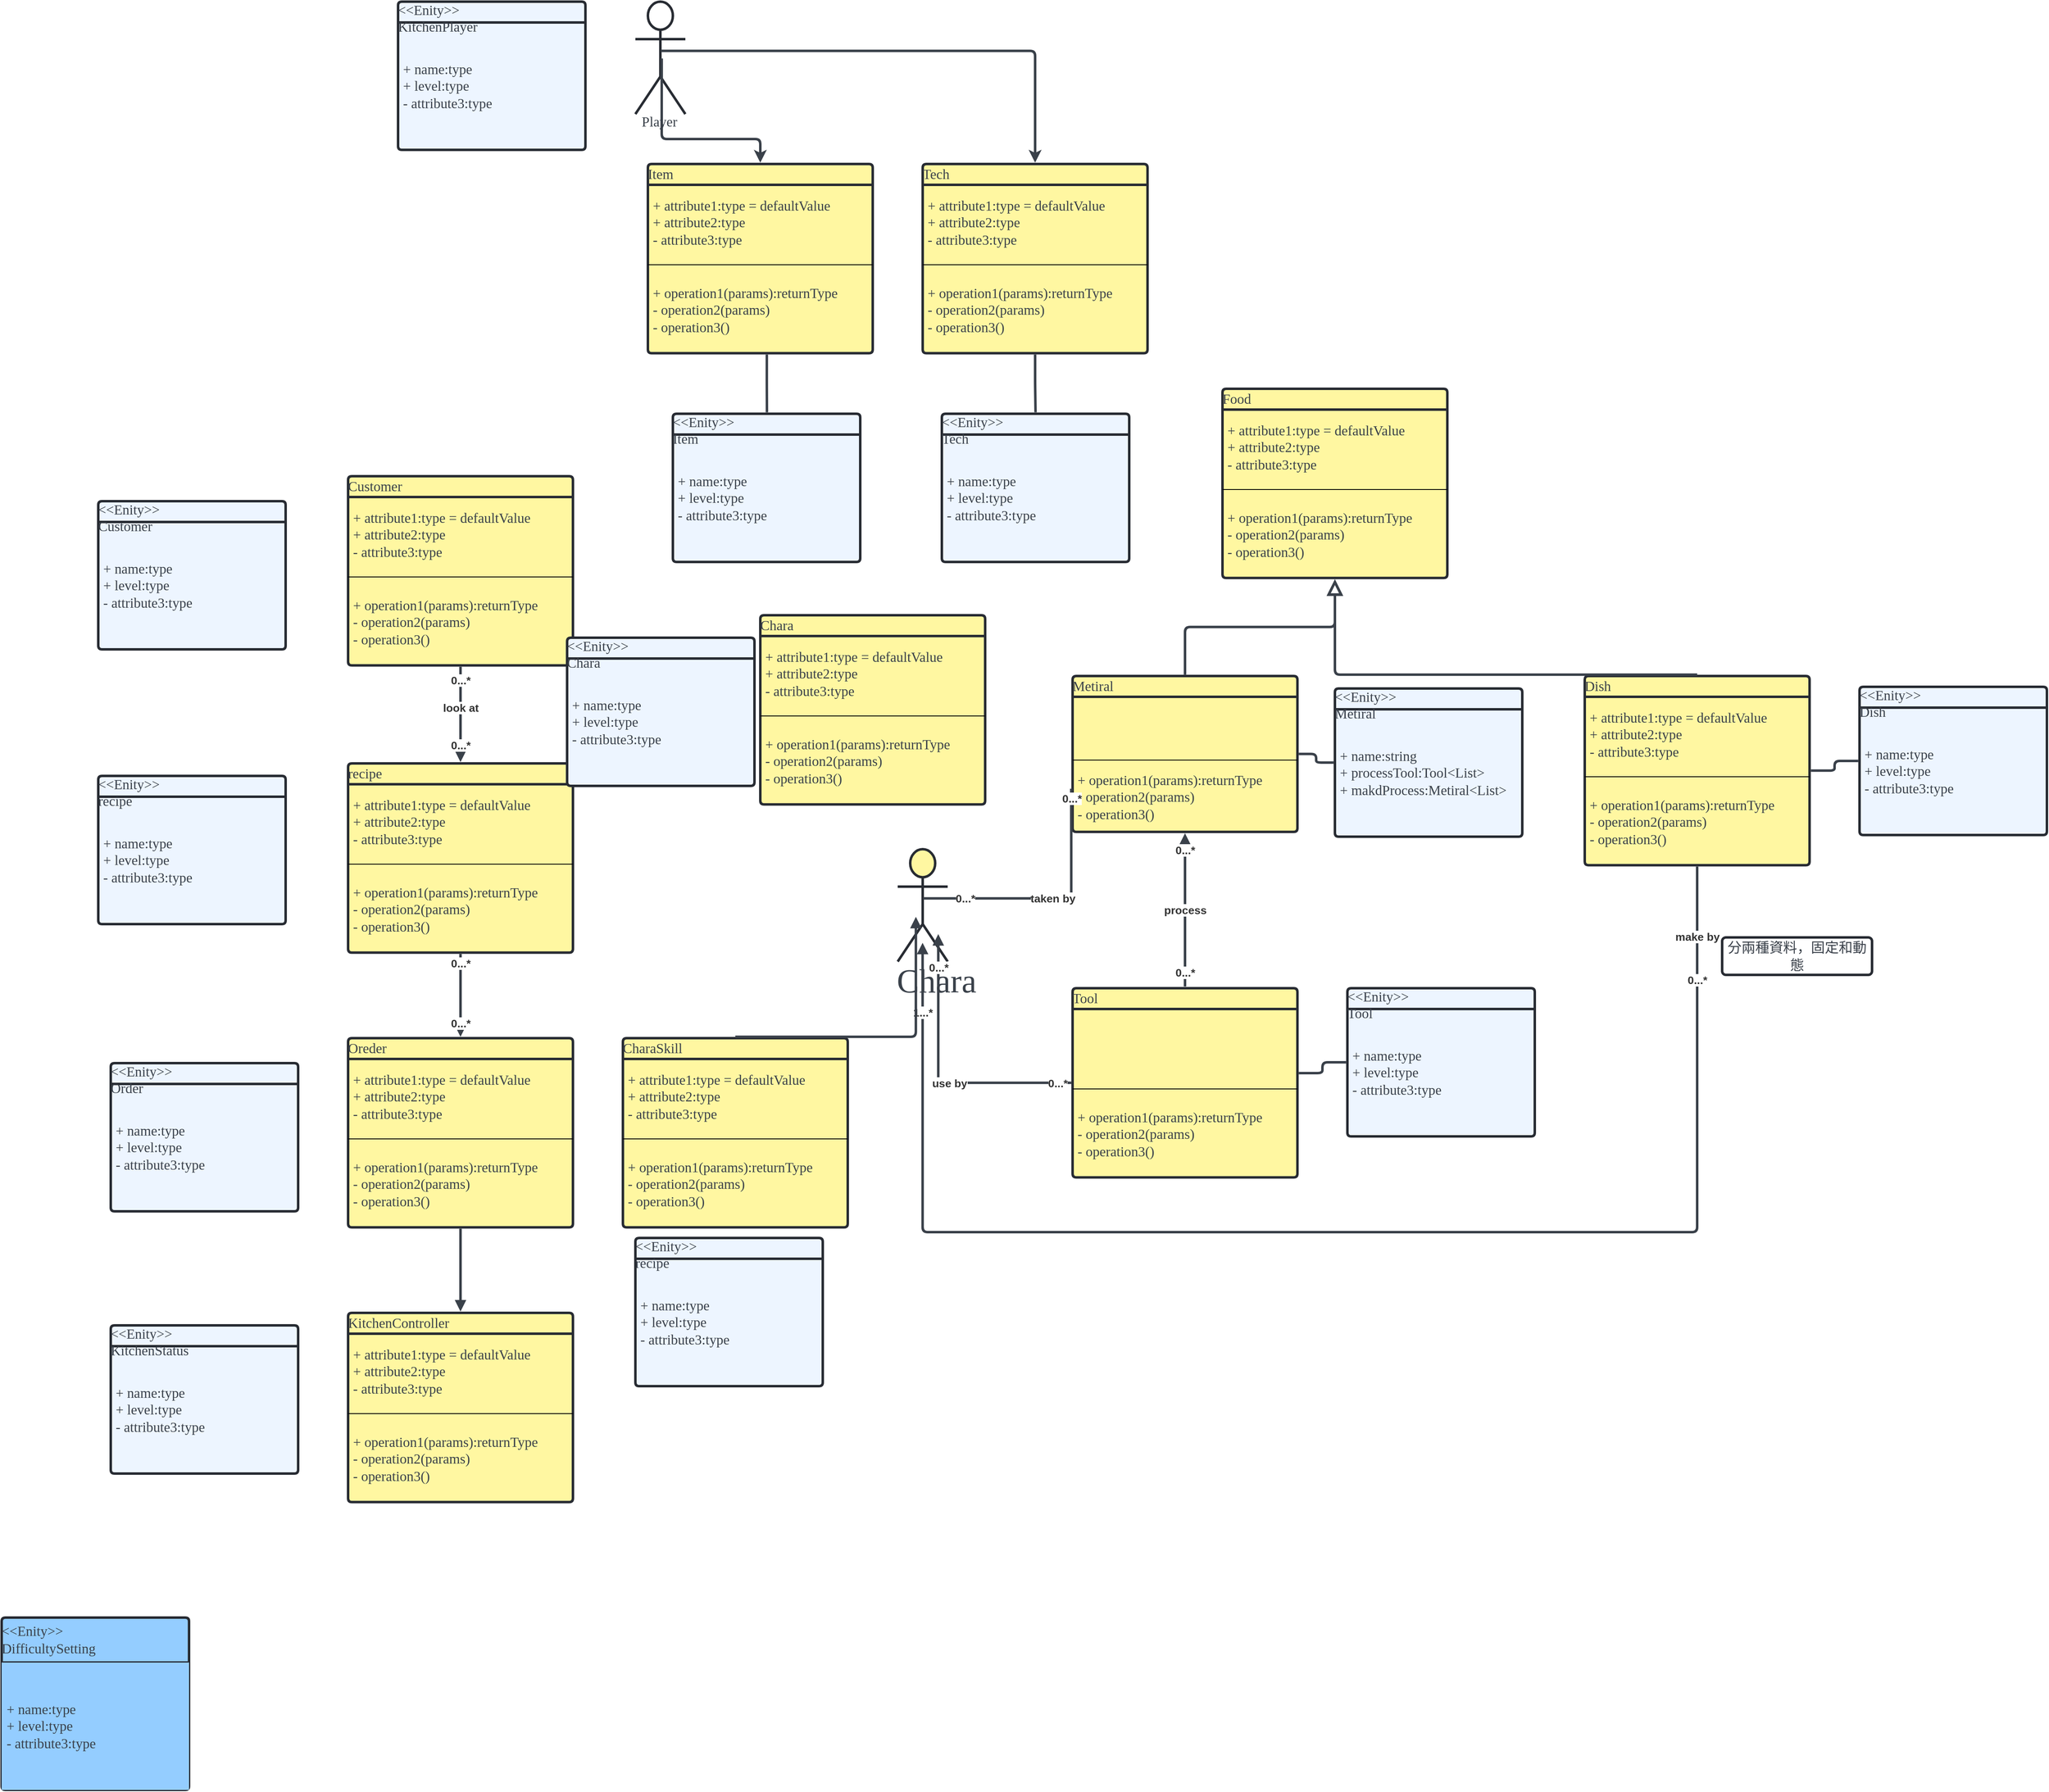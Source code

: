 <mxfile version="24.5.2" type="github" pages="2">
  <diagram id="5paCnbSZxnNRqkgcgRrZ" name="class_diagram">
    <mxGraphModel dx="2085" dy="1868" grid="0" gridSize="10" guides="1" tooltips="1" connect="1" arrows="1" fold="1" page="1" pageScale="1" pageWidth="827" pageHeight="1169" math="0" shadow="0">
      <root>
        <mxCell id="0" />
        <mxCell id="1" parent="0" />
        <mxCell id="RV-VF48hhuIfbLM7kffS-1" value="Oreder" style="html=1;overflow=block;blockSpacing=1;swimlane;childLayout=stackLayout;horizontal=1;horizontalStack=0;resizeParent=1;resizeParentMax=0;resizeLast=0;collapsible=0;fontStyle=0;marginBottom=0;swimlaneFillColor=#fff7a1;startSize=25;whiteSpace=wrap;fontSize=16.7;fontFamily=Liberation Serif;fontColor=#3a414a;align=left;spacing=0;strokeColor=#282c33;strokeOpacity=100;fillOpacity=100;rounded=1;absoluteArcSize=1;arcSize=9;fillColor=#fff7a1;strokeWidth=3;" vertex="1" parent="1">
          <mxGeometry x="-390" y="270" width="270" height="227.25" as="geometry" />
        </mxCell>
        <mxCell id="RV-VF48hhuIfbLM7kffS-2" value="+ attribute1:type = defaultValue&#xa;+ attribute2:type&#xa;- attribute3:type" style="part=1;html=1;resizeHeight=0;strokeColor=none;fillColor=none;align=left;verticalAlign=middle;spacingLeft=4;spacingRight=4;overflow=hidden;rotatable=0;points=[[0,0.5],[1,0.5]];portConstraint=eastwest;swimlaneFillColor=#fff7a1;strokeOpacity=100;fillOpacity=100;whiteSpace=wrap;fontSize=16.7;fontFamily=Liberation Serif;fontColor=#3a414a;" vertex="1" parent="RV-VF48hhuIfbLM7kffS-1">
          <mxGeometry y="25" width="270" height="92" as="geometry" />
        </mxCell>
        <mxCell id="RV-VF48hhuIfbLM7kffS-3" value="" style="line;strokeWidth=1;fillColor=none;align=left;verticalAlign=middle;spacingTop=-1;spacingLeft=3;spacingRight=3;rotatable=0;labelPosition=right;points=[];portConstraint=eastwest;" vertex="1" parent="RV-VF48hhuIfbLM7kffS-1">
          <mxGeometry y="117" width="270" height="8" as="geometry" />
        </mxCell>
        <mxCell id="RV-VF48hhuIfbLM7kffS-4" value="+ operation1(params):returnType&#xa;- operation2(params)&#xa;- operation3()" style="part=1;html=1;resizeHeight=0;strokeColor=none;fillColor=none;align=left;verticalAlign=middle;spacingLeft=4;spacingRight=4;overflow=hidden;rotatable=0;points=[[0,0.5],[1,0.5]];portConstraint=eastwest;swimlaneFillColor=#fff7a1;strokeOpacity=100;fillOpacity=100;whiteSpace=wrap;fontSize=16.7;fontFamily=Liberation Serif;fontColor=#3a414a;" vertex="1" parent="RV-VF48hhuIfbLM7kffS-1">
          <mxGeometry y="125" width="270" height="102.25" as="geometry" />
        </mxCell>
        <mxCell id="RV-VF48hhuIfbLM7kffS-5" value="Customer" style="html=1;overflow=block;blockSpacing=1;swimlane;childLayout=stackLayout;horizontal=1;horizontalStack=0;resizeParent=1;resizeParentMax=0;resizeLast=0;collapsible=0;fontStyle=0;marginBottom=0;swimlaneFillColor=#fff7a1;startSize=25;whiteSpace=wrap;fontSize=16.7;fontFamily=Liberation Serif;fontColor=#3a414a;align=left;spacing=0;strokeColor=#282c33;strokeOpacity=100;fillOpacity=100;rounded=1;absoluteArcSize=1;arcSize=9;fillColor=#fff7a1;strokeWidth=3;" vertex="1" parent="1">
          <mxGeometry x="-390" y="-405" width="270" height="227.25" as="geometry" />
        </mxCell>
        <mxCell id="RV-VF48hhuIfbLM7kffS-6" value="+ attribute1:type = defaultValue&#xa;+ attribute2:type&#xa;- attribute3:type" style="part=1;html=1;resizeHeight=0;strokeColor=none;fillColor=none;align=left;verticalAlign=middle;spacingLeft=4;spacingRight=4;overflow=hidden;rotatable=0;points=[[0,0.5],[1,0.5]];portConstraint=eastwest;swimlaneFillColor=#fff7a1;strokeOpacity=100;fillOpacity=100;whiteSpace=wrap;fontSize=16.7;fontFamily=Liberation Serif;fontColor=#3a414a;" vertex="1" parent="RV-VF48hhuIfbLM7kffS-5">
          <mxGeometry y="25" width="270" height="92" as="geometry" />
        </mxCell>
        <mxCell id="RV-VF48hhuIfbLM7kffS-7" value="" style="line;strokeWidth=1;fillColor=none;align=left;verticalAlign=middle;spacingTop=-1;spacingLeft=3;spacingRight=3;rotatable=0;labelPosition=right;points=[];portConstraint=eastwest;" vertex="1" parent="RV-VF48hhuIfbLM7kffS-5">
          <mxGeometry y="117" width="270" height="8" as="geometry" />
        </mxCell>
        <mxCell id="RV-VF48hhuIfbLM7kffS-8" value="+ operation1(params):returnType&#xa;- operation2(params)&#xa;- operation3()" style="part=1;html=1;resizeHeight=0;strokeColor=none;fillColor=none;align=left;verticalAlign=middle;spacingLeft=4;spacingRight=4;overflow=hidden;rotatable=0;points=[[0,0.5],[1,0.5]];portConstraint=eastwest;swimlaneFillColor=#fff7a1;strokeOpacity=100;fillOpacity=100;whiteSpace=wrap;fontSize=16.7;fontFamily=Liberation Serif;fontColor=#3a414a;" vertex="1" parent="RV-VF48hhuIfbLM7kffS-5">
          <mxGeometry y="125" width="270" height="102.25" as="geometry" />
        </mxCell>
        <mxCell id="RV-VF48hhuIfbLM7kffS-9" value="Food" style="html=1;overflow=block;blockSpacing=1;swimlane;childLayout=stackLayout;horizontal=1;horizontalStack=0;resizeParent=1;resizeParentMax=0;resizeLast=0;collapsible=0;fontStyle=0;marginBottom=0;swimlaneFillColor=#fff7a1;startSize=25;whiteSpace=wrap;fontSize=16.7;fontFamily=Liberation Serif;fontColor=#3a414a;align=left;spacing=0;strokeColor=#282c33;strokeOpacity=100;fillOpacity=100;rounded=1;absoluteArcSize=1;arcSize=9;fillColor=#fff7a1;strokeWidth=3;" vertex="1" parent="1">
          <mxGeometry x="660" y="-510" width="270" height="227.25" as="geometry" />
        </mxCell>
        <mxCell id="RV-VF48hhuIfbLM7kffS-10" value="+ attribute1:type = defaultValue&#xa;+ attribute2:type&#xa;- attribute3:type" style="part=1;html=1;resizeHeight=0;strokeColor=none;fillColor=none;align=left;verticalAlign=middle;spacingLeft=4;spacingRight=4;overflow=hidden;rotatable=0;points=[[0,0.5],[1,0.5]];portConstraint=eastwest;swimlaneFillColor=#fff7a1;strokeOpacity=100;fillOpacity=100;whiteSpace=wrap;fontSize=16.7;fontFamily=Liberation Serif;fontColor=#3a414a;" vertex="1" parent="RV-VF48hhuIfbLM7kffS-9">
          <mxGeometry y="25" width="270" height="92" as="geometry" />
        </mxCell>
        <mxCell id="RV-VF48hhuIfbLM7kffS-11" value="" style="line;strokeWidth=1;fillColor=none;align=left;verticalAlign=middle;spacingTop=-1;spacingLeft=3;spacingRight=3;rotatable=0;labelPosition=right;points=[];portConstraint=eastwest;" vertex="1" parent="RV-VF48hhuIfbLM7kffS-9">
          <mxGeometry y="117" width="270" height="8" as="geometry" />
        </mxCell>
        <mxCell id="RV-VF48hhuIfbLM7kffS-12" value="+ operation1(params):returnType&#xa;- operation2(params)&#xa;- operation3()" style="part=1;html=1;resizeHeight=0;strokeColor=none;fillColor=none;align=left;verticalAlign=middle;spacingLeft=4;spacingRight=4;overflow=hidden;rotatable=0;points=[[0,0.5],[1,0.5]];portConstraint=eastwest;swimlaneFillColor=#fff7a1;strokeOpacity=100;fillOpacity=100;whiteSpace=wrap;fontSize=16.7;fontFamily=Liberation Serif;fontColor=#3a414a;" vertex="1" parent="RV-VF48hhuIfbLM7kffS-9">
          <mxGeometry y="125" width="270" height="102.25" as="geometry" />
        </mxCell>
        <mxCell id="RV-VF48hhuIfbLM7kffS-13" value="Metiral" style="html=1;overflow=block;blockSpacing=1;swimlane;childLayout=stackLayout;horizontal=1;horizontalStack=0;resizeParent=1;resizeParentMax=0;resizeLast=0;collapsible=0;fontStyle=0;marginBottom=0;swimlaneFillColor=#fff7a1;startSize=25;whiteSpace=wrap;fontSize=16.7;fontFamily=Liberation Serif;fontColor=#3a414a;align=left;spacing=0;strokeColor=#282c33;strokeOpacity=100;fillOpacity=100;rounded=1;absoluteArcSize=1;arcSize=9;fillColor=#fff7a1;strokeWidth=3;" vertex="1" parent="1">
          <mxGeometry x="480" y="-165" width="270" height="187.25" as="geometry" />
        </mxCell>
        <mxCell id="RV-VF48hhuIfbLM7kffS-14" value="" style="part=1;html=1;resizeHeight=0;strokeColor=none;fillColor=none;align=left;verticalAlign=middle;spacingLeft=4;spacingRight=4;overflow=hidden;rotatable=0;points=[[0,0.5],[1,0.5]];portConstraint=eastwest;swimlaneFillColor=#fff7a1;strokeOpacity=100;fillOpacity=100;whiteSpace=wrap;fontSize=13;" vertex="1" parent="RV-VF48hhuIfbLM7kffS-13">
          <mxGeometry y="25" width="270" height="72" as="geometry" />
        </mxCell>
        <mxCell id="RV-VF48hhuIfbLM7kffS-15" value="" style="line;strokeWidth=1;fillColor=none;align=left;verticalAlign=middle;spacingTop=-1;spacingLeft=3;spacingRight=3;rotatable=0;labelPosition=right;points=[];portConstraint=eastwest;" vertex="1" parent="RV-VF48hhuIfbLM7kffS-13">
          <mxGeometry y="97" width="270" height="8" as="geometry" />
        </mxCell>
        <mxCell id="RV-VF48hhuIfbLM7kffS-16" value="+ operation1(params):returnType&#xa;- operation2(params)&#xa;- operation3()" style="part=1;html=1;resizeHeight=0;strokeColor=none;fillColor=none;align=left;verticalAlign=middle;spacingLeft=4;spacingRight=4;overflow=hidden;rotatable=0;points=[[0,0.5],[1,0.5]];portConstraint=eastwest;swimlaneFillColor=#fff7a1;strokeOpacity=100;fillOpacity=100;whiteSpace=wrap;fontSize=16.7;fontFamily=Liberation Serif;fontColor=#3a414a;" vertex="1" parent="RV-VF48hhuIfbLM7kffS-13">
          <mxGeometry y="105" width="270" height="82.25" as="geometry" />
        </mxCell>
        <mxCell id="RV-VF48hhuIfbLM7kffS-17" value="Dish" style="html=1;overflow=block;blockSpacing=1;swimlane;childLayout=stackLayout;horizontal=1;horizontalStack=0;resizeParent=1;resizeParentMax=0;resizeLast=0;collapsible=0;fontStyle=0;marginBottom=0;swimlaneFillColor=#fff7a1;startSize=25;whiteSpace=wrap;fontSize=16.7;fontFamily=Liberation Serif;fontColor=#3a414a;align=left;spacing=0;strokeColor=#282c33;strokeOpacity=100;fillOpacity=100;rounded=1;absoluteArcSize=1;arcSize=9;fillColor=#fff7a1;strokeWidth=3;" vertex="1" parent="1">
          <mxGeometry x="1095" y="-165" width="270" height="227.25" as="geometry" />
        </mxCell>
        <mxCell id="RV-VF48hhuIfbLM7kffS-18" value="+ attribute1:type = defaultValue&#xa;+ attribute2:type&#xa;- attribute3:type" style="part=1;html=1;resizeHeight=0;strokeColor=none;fillColor=none;align=left;verticalAlign=middle;spacingLeft=4;spacingRight=4;overflow=hidden;rotatable=0;points=[[0,0.5],[1,0.5]];portConstraint=eastwest;swimlaneFillColor=#fff7a1;strokeOpacity=100;fillOpacity=100;whiteSpace=wrap;fontSize=16.7;fontFamily=Liberation Serif;fontColor=#3a414a;" vertex="1" parent="RV-VF48hhuIfbLM7kffS-17">
          <mxGeometry y="25" width="270" height="92" as="geometry" />
        </mxCell>
        <mxCell id="RV-VF48hhuIfbLM7kffS-19" value="" style="line;strokeWidth=1;fillColor=none;align=left;verticalAlign=middle;spacingTop=-1;spacingLeft=3;spacingRight=3;rotatable=0;labelPosition=right;points=[];portConstraint=eastwest;" vertex="1" parent="RV-VF48hhuIfbLM7kffS-17">
          <mxGeometry y="117" width="270" height="8" as="geometry" />
        </mxCell>
        <mxCell id="RV-VF48hhuIfbLM7kffS-20" value="+ operation1(params):returnType&#xa;- operation2(params)&#xa;- operation3()" style="part=1;html=1;resizeHeight=0;strokeColor=none;fillColor=none;align=left;verticalAlign=middle;spacingLeft=4;spacingRight=4;overflow=hidden;rotatable=0;points=[[0,0.5],[1,0.5]];portConstraint=eastwest;swimlaneFillColor=#fff7a1;strokeOpacity=100;fillOpacity=100;whiteSpace=wrap;fontSize=16.7;fontFamily=Liberation Serif;fontColor=#3a414a;" vertex="1" parent="RV-VF48hhuIfbLM7kffS-17">
          <mxGeometry y="125" width="270" height="102.25" as="geometry" />
        </mxCell>
        <mxCell id="RV-VF48hhuIfbLM7kffS-21" value="CharaSkill" style="html=1;overflow=block;blockSpacing=1;swimlane;childLayout=stackLayout;horizontal=1;horizontalStack=0;resizeParent=1;resizeParentMax=0;resizeLast=0;collapsible=0;fontStyle=0;marginBottom=0;swimlaneFillColor=#fff7a1;startSize=25;whiteSpace=wrap;fontSize=16.7;fontFamily=Liberation Serif;fontColor=#3a414a;align=left;spacing=0;strokeColor=#282c33;strokeOpacity=100;fillOpacity=100;rounded=1;absoluteArcSize=1;arcSize=9;fillColor=#fff7a1;strokeWidth=3;" vertex="1" parent="1">
          <mxGeometry x="-60" y="270" width="270" height="227.25" as="geometry" />
        </mxCell>
        <mxCell id="RV-VF48hhuIfbLM7kffS-22" value="+ attribute1:type = defaultValue&#xa;+ attribute2:type&#xa;- attribute3:type" style="part=1;html=1;resizeHeight=0;strokeColor=none;fillColor=none;align=left;verticalAlign=middle;spacingLeft=4;spacingRight=4;overflow=hidden;rotatable=0;points=[[0,0.5],[1,0.5]];portConstraint=eastwest;swimlaneFillColor=#fff7a1;strokeOpacity=100;fillOpacity=100;whiteSpace=wrap;fontSize=16.7;fontFamily=Liberation Serif;fontColor=#3a414a;" vertex="1" parent="RV-VF48hhuIfbLM7kffS-21">
          <mxGeometry y="25" width="270" height="92" as="geometry" />
        </mxCell>
        <mxCell id="RV-VF48hhuIfbLM7kffS-23" value="" style="line;strokeWidth=1;fillColor=none;align=left;verticalAlign=middle;spacingTop=-1;spacingLeft=3;spacingRight=3;rotatable=0;labelPosition=right;points=[];portConstraint=eastwest;" vertex="1" parent="RV-VF48hhuIfbLM7kffS-21">
          <mxGeometry y="117" width="270" height="8" as="geometry" />
        </mxCell>
        <mxCell id="RV-VF48hhuIfbLM7kffS-24" value="+ operation1(params):returnType&#xa;- operation2(params)&#xa;- operation3()" style="part=1;html=1;resizeHeight=0;strokeColor=none;fillColor=none;align=left;verticalAlign=middle;spacingLeft=4;spacingRight=4;overflow=hidden;rotatable=0;points=[[0,0.5],[1,0.5]];portConstraint=eastwest;swimlaneFillColor=#fff7a1;strokeOpacity=100;fillOpacity=100;whiteSpace=wrap;fontSize=16.7;fontFamily=Liberation Serif;fontColor=#3a414a;" vertex="1" parent="RV-VF48hhuIfbLM7kffS-21">
          <mxGeometry y="125" width="270" height="102.25" as="geometry" />
        </mxCell>
        <mxCell id="RV-VF48hhuIfbLM7kffS-25" value="Tool" style="html=1;overflow=block;blockSpacing=1;swimlane;childLayout=stackLayout;horizontal=1;horizontalStack=0;resizeParent=1;resizeParentMax=0;resizeLast=0;collapsible=0;fontStyle=0;marginBottom=0;swimlaneFillColor=#fff7a1;startSize=25;whiteSpace=wrap;fontSize=16.7;fontFamily=Liberation Serif;fontColor=#3a414a;align=left;spacing=0;strokeColor=#282c33;strokeOpacity=100;fillOpacity=100;rounded=1;absoluteArcSize=1;arcSize=9;fillColor=#fff7a1;strokeWidth=3;" vertex="1" parent="1">
          <mxGeometry x="480" y="210" width="270" height="227.25" as="geometry" />
        </mxCell>
        <mxCell id="RV-VF48hhuIfbLM7kffS-26" value="" style="part=1;html=1;resizeHeight=0;strokeColor=none;fillColor=none;align=left;verticalAlign=middle;spacingLeft=4;spacingRight=4;overflow=hidden;rotatable=0;points=[[0,0.5],[1,0.5]];portConstraint=eastwest;swimlaneFillColor=#fff7a1;strokeOpacity=100;fillOpacity=100;whiteSpace=wrap;fontSize=13;" vertex="1" parent="RV-VF48hhuIfbLM7kffS-25">
          <mxGeometry y="25" width="270" height="92" as="geometry" />
        </mxCell>
        <mxCell id="RV-VF48hhuIfbLM7kffS-27" value="" style="line;strokeWidth=1;fillColor=none;align=left;verticalAlign=middle;spacingTop=-1;spacingLeft=3;spacingRight=3;rotatable=0;labelPosition=right;points=[];portConstraint=eastwest;" vertex="1" parent="RV-VF48hhuIfbLM7kffS-25">
          <mxGeometry y="117" width="270" height="8" as="geometry" />
        </mxCell>
        <mxCell id="RV-VF48hhuIfbLM7kffS-28" value="+ operation1(params):returnType&#xa;- operation2(params)&#xa;- operation3()" style="part=1;html=1;resizeHeight=0;strokeColor=none;fillColor=none;align=left;verticalAlign=middle;spacingLeft=4;spacingRight=4;overflow=hidden;rotatable=0;points=[[0,0.5],[1,0.5]];portConstraint=eastwest;swimlaneFillColor=#fff7a1;strokeOpacity=100;fillOpacity=100;whiteSpace=wrap;fontSize=16.7;fontFamily=Liberation Serif;fontColor=#3a414a;" vertex="1" parent="RV-VF48hhuIfbLM7kffS-25">
          <mxGeometry y="125" width="270" height="102.25" as="geometry" />
        </mxCell>
        <mxCell id="RV-VF48hhuIfbLM7kffS-29" value="Tech" style="html=1;overflow=block;blockSpacing=1;swimlane;childLayout=stackLayout;horizontal=1;horizontalStack=0;resizeParent=1;resizeParentMax=0;resizeLast=0;collapsible=0;fontStyle=0;marginBottom=0;swimlaneFillColor=#fff7a1;startSize=25;whiteSpace=wrap;fontSize=16.7;fontFamily=Liberation Serif;fontColor=#3a414a;align=left;spacing=0;strokeColor=#282c33;strokeOpacity=100;fillOpacity=100;rounded=1;absoluteArcSize=1;arcSize=9;fillColor=#fff7a1;strokeWidth=3;" vertex="1" parent="1">
          <mxGeometry x="300" y="-780" width="270" height="227.25" as="geometry" />
        </mxCell>
        <mxCell id="RV-VF48hhuIfbLM7kffS-30" value="+ attribute1:type = defaultValue&#xa;+ attribute2:type&#xa;- attribute3:type" style="part=1;html=1;resizeHeight=0;strokeColor=none;fillColor=none;align=left;verticalAlign=middle;spacingLeft=4;spacingRight=4;overflow=hidden;rotatable=0;points=[[0,0.5],[1,0.5]];portConstraint=eastwest;swimlaneFillColor=#fff7a1;strokeOpacity=100;fillOpacity=100;whiteSpace=wrap;fontSize=16.7;fontFamily=Liberation Serif;fontColor=#3a414a;" vertex="1" parent="RV-VF48hhuIfbLM7kffS-29">
          <mxGeometry y="25" width="270" height="92" as="geometry" />
        </mxCell>
        <mxCell id="RV-VF48hhuIfbLM7kffS-31" value="" style="line;strokeWidth=1;fillColor=none;align=left;verticalAlign=middle;spacingTop=-1;spacingLeft=3;spacingRight=3;rotatable=0;labelPosition=right;points=[];portConstraint=eastwest;" vertex="1" parent="RV-VF48hhuIfbLM7kffS-29">
          <mxGeometry y="117" width="270" height="8" as="geometry" />
        </mxCell>
        <mxCell id="RV-VF48hhuIfbLM7kffS-32" value="+ operation1(params):returnType&#xa;- operation2(params)&#xa;- operation3()" style="part=1;html=1;resizeHeight=0;strokeColor=none;fillColor=none;align=left;verticalAlign=middle;spacingLeft=4;spacingRight=4;overflow=hidden;rotatable=0;points=[[0,0.5],[1,0.5]];portConstraint=eastwest;swimlaneFillColor=#fff7a1;strokeOpacity=100;fillOpacity=100;whiteSpace=wrap;fontSize=16.7;fontFamily=Liberation Serif;fontColor=#3a414a;" vertex="1" parent="RV-VF48hhuIfbLM7kffS-29">
          <mxGeometry y="125" width="270" height="102.25" as="geometry" />
        </mxCell>
        <mxCell id="RV-VF48hhuIfbLM7kffS-33" value="Item" style="html=1;overflow=block;blockSpacing=1;swimlane;childLayout=stackLayout;horizontal=1;horizontalStack=0;resizeParent=1;resizeParentMax=0;resizeLast=0;collapsible=0;fontStyle=0;marginBottom=0;swimlaneFillColor=#fff7a1;startSize=25;whiteSpace=wrap;fontSize=16.7;fontFamily=Liberation Serif;fontColor=#3a414a;align=left;spacing=0;strokeColor=#282c33;strokeOpacity=100;fillOpacity=100;rounded=1;absoluteArcSize=1;arcSize=9;fillColor=#fff7a1;strokeWidth=3;" vertex="1" parent="1">
          <mxGeometry x="-30" y="-780" width="270" height="227.25" as="geometry" />
        </mxCell>
        <mxCell id="RV-VF48hhuIfbLM7kffS-34" value="+ attribute1:type = defaultValue&#xa;+ attribute2:type&#xa;- attribute3:type" style="part=1;html=1;resizeHeight=0;strokeColor=none;fillColor=none;align=left;verticalAlign=middle;spacingLeft=4;spacingRight=4;overflow=hidden;rotatable=0;points=[[0,0.5],[1,0.5]];portConstraint=eastwest;swimlaneFillColor=#fff7a1;strokeOpacity=100;fillOpacity=100;whiteSpace=wrap;fontSize=16.7;fontFamily=Liberation Serif;fontColor=#3a414a;" vertex="1" parent="RV-VF48hhuIfbLM7kffS-33">
          <mxGeometry y="25" width="270" height="92" as="geometry" />
        </mxCell>
        <mxCell id="RV-VF48hhuIfbLM7kffS-35" value="" style="line;strokeWidth=1;fillColor=none;align=left;verticalAlign=middle;spacingTop=-1;spacingLeft=3;spacingRight=3;rotatable=0;labelPosition=right;points=[];portConstraint=eastwest;" vertex="1" parent="RV-VF48hhuIfbLM7kffS-33">
          <mxGeometry y="117" width="270" height="8" as="geometry" />
        </mxCell>
        <mxCell id="RV-VF48hhuIfbLM7kffS-36" value="+ operation1(params):returnType&#xa;- operation2(params)&#xa;- operation3()" style="part=1;html=1;resizeHeight=0;strokeColor=none;fillColor=none;align=left;verticalAlign=middle;spacingLeft=4;spacingRight=4;overflow=hidden;rotatable=0;points=[[0,0.5],[1,0.5]];portConstraint=eastwest;swimlaneFillColor=#fff7a1;strokeOpacity=100;fillOpacity=100;whiteSpace=wrap;fontSize=16.7;fontFamily=Liberation Serif;fontColor=#3a414a;" vertex="1" parent="RV-VF48hhuIfbLM7kffS-33">
          <mxGeometry y="125" width="270" height="102.25" as="geometry" />
        </mxCell>
        <mxCell id="RV-VF48hhuIfbLM7kffS-37" value="" style="html=1;jettySize=18;whiteSpace=wrap;fontSize=13;strokeColor=#3a414a;strokeOpacity=100;strokeWidth=3;rounded=1;arcSize=12;edgeStyle=orthogonalEdgeStyle;startArrow=none;endArrow=block;endFill=0;endSize=12;exitX=0.5;exitY=-0.009;exitPerimeter=0;entryX=0.5;entryY=1.007;entryPerimeter=0;lucidId=kRfp_OrMB18B;" edge="1" parent="1" source="RV-VF48hhuIfbLM7kffS-13" target="RV-VF48hhuIfbLM7kffS-9">
          <mxGeometry width="100" height="100" relative="1" as="geometry">
            <Array as="points" />
          </mxGeometry>
        </mxCell>
        <mxCell id="RV-VF48hhuIfbLM7kffS-38" value="" style="html=1;jettySize=18;whiteSpace=wrap;fontSize=13;strokeColor=#3a414a;strokeOpacity=100;strokeWidth=3;rounded=1;arcSize=12;edgeStyle=orthogonalEdgeStyle;startArrow=none;endArrow=block;endFill=0;endSize=12;exitX=0.5;exitY=-0.007;exitPerimeter=0;entryX=0.5;entryY=1.007;entryPerimeter=0;lucidId=yRfpgnpLExwJ;" edge="1" parent="1" source="RV-VF48hhuIfbLM7kffS-17" target="RV-VF48hhuIfbLM7kffS-9">
          <mxGeometry width="100" height="100" relative="1" as="geometry">
            <Array as="points" />
          </mxGeometry>
        </mxCell>
        <mxCell id="RV-VF48hhuIfbLM7kffS-39" value="" style="html=1;jettySize=18;whiteSpace=wrap;fontSize=13;strokeColor=#3a414a;strokeOpacity=100;strokeWidth=3;rounded=1;arcSize=12;edgeStyle=orthogonalEdgeStyle;startArrow=none;endArrow=block;endFill=1;exitX=0.5;exitY=1.007;exitPerimeter=0;entryX=0.5;entryY=-0.007;entryPerimeter=0;lucidId=0WfpZo9xWYC0;" edge="1" parent="1" source="RV-VF48hhuIfbLM7kffS-5" target="RV-VF48hhuIfbLM7kffS-46">
          <mxGeometry width="100" height="100" relative="1" as="geometry">
            <Array as="points" />
          </mxGeometry>
        </mxCell>
        <mxCell id="RV-VF48hhuIfbLM7kffS-40" value="0...*" style="text;html=1;resizable=0;labelBackgroundColor=default;align=center;verticalAlign=middle;fontStyle=1;fontColor=#333333;fontSize=13.3;" vertex="1" parent="RV-VF48hhuIfbLM7kffS-39">
          <mxGeometry x="-0.717" relative="1" as="geometry">
            <mxPoint as="offset" />
          </mxGeometry>
        </mxCell>
        <mxCell id="RV-VF48hhuIfbLM7kffS-41" value="0...*" style="text;html=1;resizable=0;labelBackgroundColor=default;align=center;verticalAlign=middle;fontStyle=1;fontColor=#333333;fontSize=13.3;" vertex="1" parent="RV-VF48hhuIfbLM7kffS-39">
          <mxGeometry x="0.641" relative="1" as="geometry">
            <mxPoint as="offset" />
          </mxGeometry>
        </mxCell>
        <mxCell id="RV-VF48hhuIfbLM7kffS-42" value="look at" style="text;html=1;resizable=0;labelBackgroundColor=default;align=center;verticalAlign=middle;fontStyle=1;fontColor=#333333;fontSize=13.3;" vertex="1" parent="RV-VF48hhuIfbLM7kffS-39">
          <mxGeometry x="-0.149" relative="1" as="geometry" />
        </mxCell>
        <mxCell id="RV-VF48hhuIfbLM7kffS-43" value="Player" style="html=1;overflow=block;blockSpacing=1;shape=umlActor;labelPosition=center;verticalLabelPosition=bottom;verticalAlign=top;whiteSpace=nowrap;fontSize=16.7;fontFamily=Liberation Serif;fontColor=#3a414a;spacing=0;strokeColor=#282c33;strokeOpacity=100;fillOpacity=100;rounded=1;absoluteArcSize=1;arcSize=9;fillColor=#ffffff;strokeWidth=3;lucidId=6WfpATqN4oFW;" vertex="1" parent="1">
          <mxGeometry x="-45" y="-975" width="60" height="135" as="geometry" />
        </mxCell>
        <mxCell id="RV-VF48hhuIfbLM7kffS-44" value="" style="html=1;jettySize=18;whiteSpace=wrap;fontSize=13;strokeColor=#3a414a;strokeOpacity=100;strokeWidth=3;rounded=1;arcSize=12;edgeStyle=orthogonalEdgeStyle;startArrow=none;exitX=0.527;exitY=0.506;exitPerimeter=0;entryX=0.5;entryY=-0.007;entryPerimeter=0;lucidId=_WfpwL0EvnSl;" edge="1" parent="1" source="RV-VF48hhuIfbLM7kffS-43" target="RV-VF48hhuIfbLM7kffS-33">
          <mxGeometry width="100" height="100" relative="1" as="geometry">
            <Array as="points" />
          </mxGeometry>
        </mxCell>
        <mxCell id="RV-VF48hhuIfbLM7kffS-45" value="" style="html=1;jettySize=18;whiteSpace=wrap;fontSize=13;strokeColor=#3a414a;strokeOpacity=100;strokeWidth=3;rounded=1;arcSize=12;edgeStyle=orthogonalEdgeStyle;startArrow=none;exitX=0.513;exitY=0.438;exitPerimeter=0;entryX=0.5;entryY=-0.007;entryPerimeter=0;lucidId=pXfpV5Zm3iaV;" edge="1" parent="1" source="RV-VF48hhuIfbLM7kffS-43" target="RV-VF48hhuIfbLM7kffS-29">
          <mxGeometry width="100" height="100" relative="1" as="geometry">
            <Array as="points" />
          </mxGeometry>
        </mxCell>
        <mxCell id="RV-VF48hhuIfbLM7kffS-46" value="recipe" style="html=1;overflow=block;blockSpacing=1;swimlane;childLayout=stackLayout;horizontal=1;horizontalStack=0;resizeParent=1;resizeParentMax=0;resizeLast=0;collapsible=0;fontStyle=0;marginBottom=0;swimlaneFillColor=#fff7a1;startSize=25;whiteSpace=wrap;fontSize=16.7;fontFamily=Liberation Serif;fontColor=#3a414a;align=left;spacing=0;strokeColor=#282c33;strokeOpacity=100;fillOpacity=100;rounded=1;absoluteArcSize=1;arcSize=9;fillColor=#fff7a1;strokeWidth=3;" vertex="1" parent="1">
          <mxGeometry x="-390" y="-60" width="270" height="227.25" as="geometry" />
        </mxCell>
        <mxCell id="RV-VF48hhuIfbLM7kffS-47" value="+ attribute1:type = defaultValue&#xa;+ attribute2:type&#xa;- attribute3:type" style="part=1;html=1;resizeHeight=0;strokeColor=none;fillColor=none;align=left;verticalAlign=middle;spacingLeft=4;spacingRight=4;overflow=hidden;rotatable=0;points=[[0,0.5],[1,0.5]];portConstraint=eastwest;swimlaneFillColor=#fff7a1;strokeOpacity=100;fillOpacity=100;whiteSpace=wrap;fontSize=16.7;fontFamily=Liberation Serif;fontColor=#3a414a;" vertex="1" parent="RV-VF48hhuIfbLM7kffS-46">
          <mxGeometry y="25" width="270" height="92" as="geometry" />
        </mxCell>
        <mxCell id="RV-VF48hhuIfbLM7kffS-48" value="" style="line;strokeWidth=1;fillColor=none;align=left;verticalAlign=middle;spacingTop=-1;spacingLeft=3;spacingRight=3;rotatable=0;labelPosition=right;points=[];portConstraint=eastwest;" vertex="1" parent="RV-VF48hhuIfbLM7kffS-46">
          <mxGeometry y="117" width="270" height="8" as="geometry" />
        </mxCell>
        <mxCell id="RV-VF48hhuIfbLM7kffS-49" value="+ operation1(params):returnType&#xa;- operation2(params)&#xa;- operation3()" style="part=1;html=1;resizeHeight=0;strokeColor=none;fillColor=none;align=left;verticalAlign=middle;spacingLeft=4;spacingRight=4;overflow=hidden;rotatable=0;points=[[0,0.5],[1,0.5]];portConstraint=eastwest;swimlaneFillColor=#fff7a1;strokeOpacity=100;fillOpacity=100;whiteSpace=wrap;fontSize=16.7;fontFamily=Liberation Serif;fontColor=#3a414a;" vertex="1" parent="RV-VF48hhuIfbLM7kffS-46">
          <mxGeometry y="125" width="270" height="102.25" as="geometry" />
        </mxCell>
        <mxCell id="RV-VF48hhuIfbLM7kffS-50" value="" style="html=1;jettySize=18;whiteSpace=wrap;fontSize=13;strokeColor=#3a414a;strokeOpacity=100;strokeWidth=3;rounded=1;arcSize=12;edgeStyle=orthogonalEdgeStyle;startArrow=none;endArrow=block;endFill=1;exitX=0.5;exitY=1.007;exitPerimeter=0;entryX=0.5;entryY=-0.007;entryPerimeter=0;lucidId=uZfpY.wsSpUO;" edge="1" parent="1" source="RV-VF48hhuIfbLM7kffS-46" target="RV-VF48hhuIfbLM7kffS-1">
          <mxGeometry width="100" height="100" relative="1" as="geometry">
            <Array as="points" />
          </mxGeometry>
        </mxCell>
        <mxCell id="RV-VF48hhuIfbLM7kffS-51" value="0...*" style="text;html=1;resizable=0;labelBackgroundColor=default;align=center;verticalAlign=middle;fontStyle=1;fontColor=#333333;fontSize=13.3;" vertex="1" parent="RV-VF48hhuIfbLM7kffS-50">
          <mxGeometry x="-0.776" relative="1" as="geometry">
            <mxPoint as="offset" />
          </mxGeometry>
        </mxCell>
        <mxCell id="RV-VF48hhuIfbLM7kffS-52" value="0...*" style="text;html=1;resizable=0;labelBackgroundColor=default;align=center;verticalAlign=middle;fontStyle=1;fontColor=#333333;fontSize=13.3;" vertex="1" parent="RV-VF48hhuIfbLM7kffS-50">
          <mxGeometry x="0.669" relative="1" as="geometry">
            <mxPoint as="offset" />
          </mxGeometry>
        </mxCell>
        <mxCell id="RV-VF48hhuIfbLM7kffS-53" value="" style="html=1;jettySize=18;whiteSpace=wrap;fontSize=13;strokeColor=#3a414a;strokeOpacity=100;strokeWidth=3;rounded=1;arcSize=12;edgeStyle=orthogonalEdgeStyle;startArrow=none;endArrow=block;endFill=1;exitX=0.5;exitY=-0.009;exitPerimeter=0;entryX=0.5;entryY=1.009;entryPerimeter=0;lucidId=h2fpaOc5IEzH;" edge="1" parent="1" source="RV-VF48hhuIfbLM7kffS-25" target="RV-VF48hhuIfbLM7kffS-13">
          <mxGeometry width="100" height="100" relative="1" as="geometry">
            <Array as="points" />
          </mxGeometry>
        </mxCell>
        <mxCell id="RV-VF48hhuIfbLM7kffS-54" value="0...*" style="text;html=1;resizable=0;labelBackgroundColor=default;align=center;verticalAlign=middle;fontStyle=1;fontColor=#333333;fontSize=13.3;" vertex="1" parent="RV-VF48hhuIfbLM7kffS-53">
          <mxGeometry x="0.79" relative="1" as="geometry">
            <mxPoint as="offset" />
          </mxGeometry>
        </mxCell>
        <mxCell id="RV-VF48hhuIfbLM7kffS-55" value="0...*" style="text;html=1;resizable=0;labelBackgroundColor=default;align=center;verticalAlign=middle;fontStyle=1;fontColor=#333333;fontSize=13.3;" vertex="1" parent="RV-VF48hhuIfbLM7kffS-53">
          <mxGeometry x="-0.814" relative="1" as="geometry">
            <mxPoint as="offset" />
          </mxGeometry>
        </mxCell>
        <mxCell id="RV-VF48hhuIfbLM7kffS-56" value="process" style="text;html=1;resizable=0;labelBackgroundColor=default;align=center;verticalAlign=middle;fontStyle=1;fontColor=#333333;fontSize=13.3;" vertex="1" parent="RV-VF48hhuIfbLM7kffS-53">
          <mxGeometry relative="1" as="geometry" />
        </mxCell>
        <mxCell id="RV-VF48hhuIfbLM7kffS-57" value="Chara" style="points=[[0.498,0.833,0]];html=1;overflow=block;blockSpacing=1;shape=umlActor;labelPosition=center;verticalLabelPosition=bottom;verticalAlign=top;whiteSpace=nowrap;fontSize=40;fontFamily=Liberation Serif;fontColor=#3a414a;spacing=0;strokeColor=#282c33;strokeOpacity=100;fillOpacity=100;rounded=1;absoluteArcSize=1;arcSize=9;fillColor=#fff7a1;strokeWidth=3;lucidId=82fpPuJYC-Nm;" vertex="1" parent="1">
          <mxGeometry x="270" y="43" width="60" height="135" as="geometry" />
        </mxCell>
        <mxCell id="RV-VF48hhuIfbLM7kffS-58" value="Chara" style="html=1;overflow=block;blockSpacing=1;swimlane;childLayout=stackLayout;horizontal=1;horizontalStack=0;resizeParent=1;resizeParentMax=0;resizeLast=0;collapsible=0;fontStyle=0;marginBottom=0;swimlaneFillColor=#fff7a1;startSize=25;whiteSpace=wrap;fontSize=16.7;fontFamily=Liberation Serif;fontColor=#3a414a;align=left;spacing=0;strokeColor=#282c33;strokeOpacity=100;fillOpacity=100;rounded=1;absoluteArcSize=1;arcSize=9;fillColor=#fff7a1;strokeWidth=3;" vertex="1" parent="1">
          <mxGeometry x="105" y="-238" width="270" height="227.25" as="geometry" />
        </mxCell>
        <mxCell id="RV-VF48hhuIfbLM7kffS-59" value="+ attribute1:type = defaultValue&#xa;+ attribute2:type&#xa;- attribute3:type" style="part=1;html=1;resizeHeight=0;strokeColor=none;fillColor=none;align=left;verticalAlign=middle;spacingLeft=4;spacingRight=4;overflow=hidden;rotatable=0;points=[[0,0.5],[1,0.5]];portConstraint=eastwest;swimlaneFillColor=#fff7a1;strokeOpacity=100;fillOpacity=100;whiteSpace=wrap;fontSize=16.7;fontFamily=Liberation Serif;fontColor=#3a414a;" vertex="1" parent="RV-VF48hhuIfbLM7kffS-58">
          <mxGeometry y="25" width="270" height="92" as="geometry" />
        </mxCell>
        <mxCell id="RV-VF48hhuIfbLM7kffS-60" value="" style="line;strokeWidth=1;fillColor=none;align=left;verticalAlign=middle;spacingTop=-1;spacingLeft=3;spacingRight=3;rotatable=0;labelPosition=right;points=[];portConstraint=eastwest;" vertex="1" parent="RV-VF48hhuIfbLM7kffS-58">
          <mxGeometry y="117" width="270" height="8" as="geometry" />
        </mxCell>
        <mxCell id="RV-VF48hhuIfbLM7kffS-61" value="+ operation1(params):returnType&#xa;- operation2(params)&#xa;- operation3()" style="part=1;html=1;resizeHeight=0;strokeColor=none;fillColor=none;align=left;verticalAlign=middle;spacingLeft=4;spacingRight=4;overflow=hidden;rotatable=0;points=[[0,0.5],[1,0.5]];portConstraint=eastwest;swimlaneFillColor=#fff7a1;strokeOpacity=100;fillOpacity=100;whiteSpace=wrap;fontSize=16.7;fontFamily=Liberation Serif;fontColor=#3a414a;" vertex="1" parent="RV-VF48hhuIfbLM7kffS-58">
          <mxGeometry y="125" width="270" height="102.25" as="geometry" />
        </mxCell>
        <mxCell id="RV-VF48hhuIfbLM7kffS-62" value="" style="html=1;jettySize=18;whiteSpace=wrap;fontSize=13;strokeColor=#3a414a;strokeOpacity=100;strokeWidth=3;rounded=1;arcSize=12;edgeStyle=orthogonalEdgeStyle;endArrow=none;exitX=0.513;exitY=0.438;exitPerimeter=0;entryX=-0.006;entryY=0.723;entryPerimeter=0;lucidId=-3fpMCUEdLz_;" edge="1" parent="1" source="RV-VF48hhuIfbLM7kffS-57" target="RV-VF48hhuIfbLM7kffS-13">
          <mxGeometry width="100" height="100" relative="1" as="geometry">
            <Array as="points" />
          </mxGeometry>
        </mxCell>
        <mxCell id="RV-VF48hhuIfbLM7kffS-63" value="taken by" style="text;html=1;resizable=0;labelBackgroundColor=default;align=center;verticalAlign=middle;fontStyle=1;fontColor=#333333;fontSize=13.3;" vertex="1" parent="RV-VF48hhuIfbLM7kffS-62">
          <mxGeometry relative="1" as="geometry" />
        </mxCell>
        <mxCell id="RV-VF48hhuIfbLM7kffS-64" value="0...*" style="text;html=1;resizable=0;labelBackgroundColor=default;align=center;verticalAlign=middle;fontStyle=1;fontColor=#333333;fontSize=13.3;" vertex="1" parent="RV-VF48hhuIfbLM7kffS-62">
          <mxGeometry x="0.928" relative="1" as="geometry">
            <mxPoint as="offset" />
          </mxGeometry>
        </mxCell>
        <mxCell id="RV-VF48hhuIfbLM7kffS-65" value="0...*" style="text;html=1;resizable=0;labelBackgroundColor=default;align=center;verticalAlign=middle;fontStyle=1;fontColor=#333333;fontSize=13.3;" vertex="1" parent="RV-VF48hhuIfbLM7kffS-62">
          <mxGeometry x="-0.676" relative="1" as="geometry">
            <mxPoint as="offset" />
          </mxGeometry>
        </mxCell>
        <mxCell id="RV-VF48hhuIfbLM7kffS-66" value="" style="html=1;jettySize=18;whiteSpace=wrap;fontSize=13;strokeColor=#3a414a;strokeOpacity=100;strokeWidth=3;rounded=1;arcSize=12;edgeStyle=orthogonalEdgeStyle;startArrow=none;endArrow=block;endFill=1;exitX=-0.006;exitY=0.5;exitPerimeter=0;entryX=0.812;entryY=0.756;entryPerimeter=0;lucidId=e6fp4Ya~52ao;" edge="1" parent="1" source="RV-VF48hhuIfbLM7kffS-25" target="RV-VF48hhuIfbLM7kffS-57">
          <mxGeometry width="100" height="100" relative="1" as="geometry">
            <Array as="points" />
          </mxGeometry>
        </mxCell>
        <mxCell id="RV-VF48hhuIfbLM7kffS-67" value="use by" style="text;html=1;resizable=0;labelBackgroundColor=default;align=center;verticalAlign=middle;fontStyle=1;fontColor=#333333;fontSize=13.3;" vertex="1" parent="RV-VF48hhuIfbLM7kffS-66">
          <mxGeometry x="-0.135" relative="1" as="geometry" />
        </mxCell>
        <mxCell id="RV-VF48hhuIfbLM7kffS-68" value="0...*" style="text;html=1;resizable=0;labelBackgroundColor=default;align=center;verticalAlign=middle;fontStyle=1;fontColor=#333333;fontSize=13.3;" vertex="1" parent="RV-VF48hhuIfbLM7kffS-66">
          <mxGeometry x="-0.901" relative="1" as="geometry">
            <mxPoint as="offset" />
          </mxGeometry>
        </mxCell>
        <mxCell id="RV-VF48hhuIfbLM7kffS-69" value="0...*" style="text;html=1;resizable=0;labelBackgroundColor=default;align=center;verticalAlign=middle;fontStyle=1;fontColor=#333333;fontSize=13.3;" vertex="1" parent="RV-VF48hhuIfbLM7kffS-66">
          <mxGeometry x="0.766" relative="1" as="geometry">
            <mxPoint as="offset" />
          </mxGeometry>
        </mxCell>
        <mxCell id="RV-VF48hhuIfbLM7kffS-70" value="" style="html=1;jettySize=18;whiteSpace=wrap;fontSize=13;strokeColor=#3a414a;strokeOpacity=100;strokeWidth=3;rounded=1;arcSize=12;edgeStyle=orthogonalEdgeStyle;startArrow=none;endArrow=block;endFill=1;exitX=0.5;exitY=1.007;exitPerimeter=0;entryX=0.498;entryY=0.833;entryPerimeter=0;lucidId=s7fpLnMQ7VZ4;" edge="1" parent="1" source="RV-VF48hhuIfbLM7kffS-17" target="RV-VF48hhuIfbLM7kffS-57">
          <mxGeometry width="100" height="100" relative="1" as="geometry">
            <Array as="points">
              <mxPoint x="946" y="503" />
              <mxPoint x="309" y="503" />
            </Array>
          </mxGeometry>
        </mxCell>
        <mxCell id="RV-VF48hhuIfbLM7kffS-71" value="make by" style="text;html=1;resizable=0;labelBackgroundColor=default;align=center;verticalAlign=middle;fontStyle=1;fontColor=#333333;fontSize=13.3;" vertex="1" parent="RV-VF48hhuIfbLM7kffS-70">
          <mxGeometry x="-0.902" relative="1" as="geometry" />
        </mxCell>
        <mxCell id="RV-VF48hhuIfbLM7kffS-72" value="0...*" style="text;html=1;resizable=0;labelBackgroundColor=default;align=center;verticalAlign=middle;fontStyle=1;fontColor=#333333;fontSize=13.3;" vertex="1" parent="RV-VF48hhuIfbLM7kffS-70">
          <mxGeometry x="-0.983" relative="1" as="geometry">
            <mxPoint y="121.492" as="offset" />
          </mxGeometry>
        </mxCell>
        <mxCell id="RV-VF48hhuIfbLM7kffS-73" value="1...*" style="text;html=1;resizable=0;labelBackgroundColor=default;align=center;verticalAlign=middle;fontStyle=1;fontColor=#333333;fontSize=13.3;" vertex="1" parent="RV-VF48hhuIfbLM7kffS-70">
          <mxGeometry x="0.903" relative="1" as="geometry" />
        </mxCell>
        <mxCell id="RV-VF48hhuIfbLM7kffS-74" value="&amp;lt;&amp;lt;Enity&amp;gt;&amp;gt;&#xa;Metiral" style="html=1;overflow=block;blockSpacing=1;swimlane;childLayout=stackLayout;horizontal=1;horizontalStack=0;resizeParent=1;resizeParentMax=0;resizeLast=0;collapsible=0;fontStyle=0;marginBottom=0;swimlaneFillColor=#edf5ff;startSize=25;whiteSpace=wrap;fontSize=16.7;fontFamily=Liberation Serif;fontColor=#3a414a;align=left;spacing=0;strokeColor=#282c33;strokeOpacity=100;fillOpacity=100;rounded=1;absoluteArcSize=1;arcSize=9;fillColor=#edf5ff;strokeWidth=3;" vertex="1" parent="1">
          <mxGeometry x="795" y="-150" width="225" height="178" as="geometry" />
        </mxCell>
        <mxCell id="RV-VF48hhuIfbLM7kffS-75" value="+ name:string&#xa;+ processTool:Tool&amp;lt;List&amp;gt;&#xa;+ makdProcess:Metiral&amp;lt;List&amp;gt;" style="part=1;html=1;resizeHeight=0;strokeColor=none;fillColor=none;align=left;verticalAlign=middle;spacingLeft=4;spacingRight=4;overflow=hidden;rotatable=0;points=[[0,0.5],[1,0.5]];portConstraint=eastwest;swimlaneFillColor=#edf5ff;strokeOpacity=100;fillOpacity=100;whiteSpace=wrap;fontSize=16.7;fontFamily=Liberation Serif;fontColor=#3a414a;" vertex="1" parent="RV-VF48hhuIfbLM7kffS-74">
          <mxGeometry y="25" width="225" height="153" as="geometry" />
        </mxCell>
        <mxCell id="RV-VF48hhuIfbLM7kffS-76" value="" style="html=1;jettySize=18;whiteSpace=wrap;fontSize=13;strokeColor=#3a414a;strokeOpacity=100;strokeWidth=3;rounded=1;arcSize=12;edgeStyle=orthogonalEdgeStyle;startArrow=none;endArrow=block;endFill=1;exitX=0.5;exitY=-0.007;exitPerimeter=0;entryX=0.364;entryY=0.602;entryPerimeter=0;lucidId=QggpkC1kZkEd;" edge="1" parent="1" source="RV-VF48hhuIfbLM7kffS-21" target="RV-VF48hhuIfbLM7kffS-57">
          <mxGeometry width="100" height="100" relative="1" as="geometry">
            <Array as="points" />
          </mxGeometry>
        </mxCell>
        <mxCell id="RV-VF48hhuIfbLM7kffS-77" value="KitchenController" style="html=1;overflow=block;blockSpacing=1;swimlane;childLayout=stackLayout;horizontal=1;horizontalStack=0;resizeParent=1;resizeParentMax=0;resizeLast=0;collapsible=0;fontStyle=0;marginBottom=0;swimlaneFillColor=#fff7a1;startSize=25;whiteSpace=wrap;fontSize=16.7;fontFamily=Liberation Serif;fontColor=#3a414a;align=left;spacing=0;strokeColor=#282c33;strokeOpacity=100;fillOpacity=100;rounded=1;absoluteArcSize=1;arcSize=9;fillColor=#fff7a1;strokeWidth=3;" vertex="1" parent="1">
          <mxGeometry x="-390" y="600" width="270" height="227.25" as="geometry" />
        </mxCell>
        <mxCell id="RV-VF48hhuIfbLM7kffS-78" value="+ attribute1:type = defaultValue&#xa;+ attribute2:type&#xa;- attribute3:type" style="part=1;html=1;resizeHeight=0;strokeColor=none;fillColor=none;align=left;verticalAlign=middle;spacingLeft=4;spacingRight=4;overflow=hidden;rotatable=0;points=[[0,0.5],[1,0.5]];portConstraint=eastwest;swimlaneFillColor=#fff7a1;strokeOpacity=100;fillOpacity=100;whiteSpace=wrap;fontSize=16.7;fontFamily=Liberation Serif;fontColor=#3a414a;" vertex="1" parent="RV-VF48hhuIfbLM7kffS-77">
          <mxGeometry y="25" width="270" height="92" as="geometry" />
        </mxCell>
        <mxCell id="RV-VF48hhuIfbLM7kffS-79" value="" style="line;strokeWidth=1;fillColor=none;align=left;verticalAlign=middle;spacingTop=-1;spacingLeft=3;spacingRight=3;rotatable=0;labelPosition=right;points=[];portConstraint=eastwest;" vertex="1" parent="RV-VF48hhuIfbLM7kffS-77">
          <mxGeometry y="117" width="270" height="8" as="geometry" />
        </mxCell>
        <mxCell id="RV-VF48hhuIfbLM7kffS-80" value="+ operation1(params):returnType&#xa;- operation2(params)&#xa;- operation3()" style="part=1;html=1;resizeHeight=0;strokeColor=none;fillColor=none;align=left;verticalAlign=middle;spacingLeft=4;spacingRight=4;overflow=hidden;rotatable=0;points=[[0,0.5],[1,0.5]];portConstraint=eastwest;swimlaneFillColor=#fff7a1;strokeOpacity=100;fillOpacity=100;whiteSpace=wrap;fontSize=16.7;fontFamily=Liberation Serif;fontColor=#3a414a;" vertex="1" parent="RV-VF48hhuIfbLM7kffS-77">
          <mxGeometry y="125" width="270" height="102.25" as="geometry" />
        </mxCell>
        <mxCell id="RV-VF48hhuIfbLM7kffS-81" value="" style="html=1;jettySize=18;whiteSpace=wrap;fontSize=13;strokeColor=#3a414a;strokeOpacity=100;strokeWidth=3;rounded=1;arcSize=12;edgeStyle=orthogonalEdgeStyle;startArrow=none;endArrow=block;endFill=1;exitX=0.5;exitY=1.007;exitPerimeter=0;entryX=0.5;entryY=-0.007;entryPerimeter=0;lucidId=Gigp0hfQRxnY;" edge="1" parent="1" source="RV-VF48hhuIfbLM7kffS-1" target="RV-VF48hhuIfbLM7kffS-77">
          <mxGeometry width="100" height="100" relative="1" as="geometry">
            <Array as="points" />
          </mxGeometry>
        </mxCell>
        <mxCell id="RV-VF48hhuIfbLM7kffS-82" value="" style="html=1;jettySize=18;whiteSpace=wrap;fontSize=13;strokeColor=#3a414a;strokeOpacity=100;strokeWidth=3;rounded=1;arcSize=12;edgeStyle=orthogonalEdgeStyle;startArrow=none;endArrow=none;exitX=1.006;exitY=0.5;exitPerimeter=0;entryX=-0.007;entryY=0.5;entryPerimeter=0;lucidId=0igpp3x6gu8y;" edge="1" parent="1" source="RV-VF48hhuIfbLM7kffS-13" target="RV-VF48hhuIfbLM7kffS-74">
          <mxGeometry width="100" height="100" relative="1" as="geometry">
            <Array as="points" />
          </mxGeometry>
        </mxCell>
        <mxCell id="RV-VF48hhuIfbLM7kffS-83" value="&amp;lt;&amp;lt;Enity&amp;gt;&amp;gt;&#xa;Tool" style="html=1;overflow=block;blockSpacing=1;swimlane;childLayout=stackLayout;horizontal=1;horizontalStack=0;resizeParent=1;resizeParentMax=0;resizeLast=0;collapsible=0;fontStyle=0;marginBottom=0;swimlaneFillColor=#edf5ff;startSize=25;whiteSpace=wrap;fontSize=16.7;fontFamily=Liberation Serif;fontColor=#3a414a;align=left;spacing=0;strokeColor=#282c33;strokeOpacity=100;fillOpacity=100;rounded=1;absoluteArcSize=1;arcSize=9;fillColor=#edf5ff;strokeWidth=3;" vertex="1" parent="1">
          <mxGeometry x="810" y="210" width="225" height="178" as="geometry" />
        </mxCell>
        <mxCell id="RV-VF48hhuIfbLM7kffS-84" value="+ name:type&#xa;+ level:type&#xa;- attribute3:type" style="part=1;html=1;resizeHeight=0;strokeColor=none;fillColor=none;align=left;verticalAlign=middle;spacingLeft=4;spacingRight=4;overflow=hidden;rotatable=0;points=[[0,0.5],[1,0.5]];portConstraint=eastwest;swimlaneFillColor=#edf5ff;strokeOpacity=100;fillOpacity=100;whiteSpace=wrap;fontSize=16.7;fontFamily=Liberation Serif;fontColor=#3a414a;" vertex="1" parent="RV-VF48hhuIfbLM7kffS-83">
          <mxGeometry y="25" width="225" height="153" as="geometry" />
        </mxCell>
        <mxCell id="RV-VF48hhuIfbLM7kffS-85" value="" style="html=1;jettySize=18;whiteSpace=wrap;fontSize=13;strokeColor=#3a414a;strokeOpacity=100;strokeWidth=3;rounded=1;arcSize=12;edgeStyle=orthogonalEdgeStyle;startArrow=none;endArrow=none;exitX=-0.007;exitY=0.5;exitPerimeter=0;entryX=1.006;entryY=0.449;entryPerimeter=0;lucidId=Ejgp0RuHu0gA;" edge="1" parent="1" source="RV-VF48hhuIfbLM7kffS-83" target="RV-VF48hhuIfbLM7kffS-25">
          <mxGeometry width="100" height="100" relative="1" as="geometry">
            <Array as="points" />
          </mxGeometry>
        </mxCell>
        <mxCell id="RV-VF48hhuIfbLM7kffS-86" value="&amp;lt;&amp;lt;Enity&amp;gt;&amp;gt;&#xa;Dish" style="html=1;overflow=block;blockSpacing=1;swimlane;childLayout=stackLayout;horizontal=1;horizontalStack=0;resizeParent=1;resizeParentMax=0;resizeLast=0;collapsible=0;fontStyle=0;marginBottom=0;swimlaneFillColor=#edf5ff;startSize=25;whiteSpace=wrap;fontSize=16.7;fontFamily=Liberation Serif;fontColor=#3a414a;align=left;spacing=0;strokeColor=#282c33;strokeOpacity=100;fillOpacity=100;rounded=1;absoluteArcSize=1;arcSize=9;fillColor=#edf5ff;strokeWidth=3;" vertex="1" parent="1">
          <mxGeometry x="1425" y="-152" width="225" height="178" as="geometry" />
        </mxCell>
        <mxCell id="RV-VF48hhuIfbLM7kffS-87" value="+ name:type&#xa;+ level:type&#xa;- attribute3:type" style="part=1;html=1;resizeHeight=0;strokeColor=none;fillColor=none;align=left;verticalAlign=middle;spacingLeft=4;spacingRight=4;overflow=hidden;rotatable=0;points=[[0,0.5],[1,0.5]];portConstraint=eastwest;swimlaneFillColor=#edf5ff;strokeOpacity=100;fillOpacity=100;whiteSpace=wrap;fontSize=16.7;fontFamily=Liberation Serif;fontColor=#3a414a;" vertex="1" parent="RV-VF48hhuIfbLM7kffS-86">
          <mxGeometry y="25" width="225" height="153" as="geometry" />
        </mxCell>
        <mxCell id="RV-VF48hhuIfbLM7kffS-88" value="" style="html=1;jettySize=18;whiteSpace=wrap;fontSize=13;strokeColor=#3a414a;strokeOpacity=100;strokeWidth=3;rounded=1;arcSize=12;edgeStyle=orthogonalEdgeStyle;startArrow=none;endArrow=none;exitX=-0.007;exitY=0.5;exitPerimeter=0;entryX=1.006;entryY=0.5;entryPerimeter=0;lucidId=-jgp3Lkxxk0w;" edge="1" parent="1" source="RV-VF48hhuIfbLM7kffS-86" target="RV-VF48hhuIfbLM7kffS-17">
          <mxGeometry width="100" height="100" relative="1" as="geometry">
            <Array as="points" />
          </mxGeometry>
        </mxCell>
        <mxCell id="RV-VF48hhuIfbLM7kffS-89" value="&amp;lt;&amp;lt;Enity&amp;gt;&amp;gt;&#xa;Tech" style="html=1;overflow=block;blockSpacing=1;swimlane;childLayout=stackLayout;horizontal=1;horizontalStack=0;resizeParent=1;resizeParentMax=0;resizeLast=0;collapsible=0;fontStyle=0;marginBottom=0;swimlaneFillColor=#edf5ff;startSize=25;whiteSpace=wrap;fontSize=16.7;fontFamily=Liberation Serif;fontColor=#3a414a;align=left;spacing=0;strokeColor=#282c33;strokeOpacity=100;fillOpacity=100;rounded=1;absoluteArcSize=1;arcSize=9;fillColor=#edf5ff;strokeWidth=3;" vertex="1" parent="1">
          <mxGeometry x="323" y="-480" width="225" height="178" as="geometry" />
        </mxCell>
        <mxCell id="RV-VF48hhuIfbLM7kffS-90" value="+ name:type&#xa;+ level:type&#xa;- attribute3:type" style="part=1;html=1;resizeHeight=0;strokeColor=none;fillColor=none;align=left;verticalAlign=middle;spacingLeft=4;spacingRight=4;overflow=hidden;rotatable=0;points=[[0,0.5],[1,0.5]];portConstraint=eastwest;swimlaneFillColor=#edf5ff;strokeOpacity=100;fillOpacity=100;whiteSpace=wrap;fontSize=16.7;fontFamily=Liberation Serif;fontColor=#3a414a;" vertex="1" parent="RV-VF48hhuIfbLM7kffS-89">
          <mxGeometry y="25" width="225" height="153" as="geometry" />
        </mxCell>
        <mxCell id="RV-VF48hhuIfbLM7kffS-91" value="&amp;lt;&amp;lt;Enity&amp;gt;&amp;gt;&#xa;Item" style="html=1;overflow=block;blockSpacing=1;swimlane;childLayout=stackLayout;horizontal=1;horizontalStack=0;resizeParent=1;resizeParentMax=0;resizeLast=0;collapsible=0;fontStyle=0;marginBottom=0;swimlaneFillColor=#edf5ff;startSize=25;whiteSpace=wrap;fontSize=16.7;fontFamily=Liberation Serif;fontColor=#3a414a;align=left;spacing=0;strokeColor=#282c33;strokeOpacity=100;fillOpacity=100;rounded=1;absoluteArcSize=1;arcSize=9;fillColor=#edf5ff;strokeWidth=3;" vertex="1" parent="1">
          <mxGeometry y="-480" width="225" height="178" as="geometry" />
        </mxCell>
        <mxCell id="RV-VF48hhuIfbLM7kffS-92" value="+ name:type&#xa;+ level:type&#xa;- attribute3:type" style="part=1;html=1;resizeHeight=0;strokeColor=none;fillColor=none;align=left;verticalAlign=middle;spacingLeft=4;spacingRight=4;overflow=hidden;rotatable=0;points=[[0,0.5],[1,0.5]];portConstraint=eastwest;swimlaneFillColor=#edf5ff;strokeOpacity=100;fillOpacity=100;whiteSpace=wrap;fontSize=16.7;fontFamily=Liberation Serif;fontColor=#3a414a;" vertex="1" parent="RV-VF48hhuIfbLM7kffS-91">
          <mxGeometry y="25" width="225" height="153" as="geometry" />
        </mxCell>
        <mxCell id="RV-VF48hhuIfbLM7kffS-93" value="" style="html=1;jettySize=18;whiteSpace=wrap;fontSize=13;strokeColor=#3a414a;strokeOpacity=100;strokeWidth=3;rounded=1;arcSize=12;edgeStyle=orthogonalEdgeStyle;startArrow=none;endArrow=none;exitX=0.529;exitY=1.007;exitPerimeter=0;entryX=0.502;entryY=-0.01;entryPerimeter=0;lucidId=rkgpusS7eC6y;" edge="1" parent="1" source="RV-VF48hhuIfbLM7kffS-33" target="RV-VF48hhuIfbLM7kffS-91">
          <mxGeometry width="100" height="100" relative="1" as="geometry">
            <Array as="points" />
          </mxGeometry>
        </mxCell>
        <mxCell id="RV-VF48hhuIfbLM7kffS-94" value="" style="html=1;jettySize=18;whiteSpace=wrap;fontSize=13;strokeColor=#3a414a;strokeOpacity=100;strokeWidth=3;rounded=1;arcSize=12;edgeStyle=orthogonalEdgeStyle;startArrow=none;endArrow=none;exitX=0.5;exitY=1.007;exitPerimeter=0;entryX=0.5;entryY=-0.01;entryPerimeter=0;lucidId=tkgp-s_5X7Ad;" edge="1" parent="1" source="RV-VF48hhuIfbLM7kffS-29" target="RV-VF48hhuIfbLM7kffS-89">
          <mxGeometry width="100" height="100" relative="1" as="geometry">
            <Array as="points" />
          </mxGeometry>
        </mxCell>
        <mxCell id="RV-VF48hhuIfbLM7kffS-95" value="&amp;lt;&amp;lt;Enity&amp;gt;&amp;gt;&#xa;KitchenPlayer" style="html=1;overflow=block;blockSpacing=1;swimlane;childLayout=stackLayout;horizontal=1;horizontalStack=0;resizeParent=1;resizeParentMax=0;resizeLast=0;collapsible=0;fontStyle=0;marginBottom=0;swimlaneFillColor=#edf5ff;startSize=25;whiteSpace=wrap;fontSize=16.7;fontFamily=Liberation Serif;fontColor=#3a414a;align=left;spacing=0;strokeColor=#282c33;strokeOpacity=100;fillOpacity=100;rounded=1;absoluteArcSize=1;arcSize=9;fillColor=#edf5ff;strokeWidth=3;" vertex="1" parent="1">
          <mxGeometry x="-330" y="-975" width="225" height="178" as="geometry" />
        </mxCell>
        <mxCell id="RV-VF48hhuIfbLM7kffS-96" value="+ name:type&#xa;+ level:type&#xa;- attribute3:type" style="part=1;html=1;resizeHeight=0;strokeColor=none;fillColor=none;align=left;verticalAlign=middle;spacingLeft=4;spacingRight=4;overflow=hidden;rotatable=0;points=[[0,0.5],[1,0.5]];portConstraint=eastwest;swimlaneFillColor=#edf5ff;strokeOpacity=100;fillOpacity=100;whiteSpace=wrap;fontSize=16.7;fontFamily=Liberation Serif;fontColor=#3a414a;" vertex="1" parent="RV-VF48hhuIfbLM7kffS-95">
          <mxGeometry y="25" width="225" height="153" as="geometry" />
        </mxCell>
        <mxCell id="RV-VF48hhuIfbLM7kffS-97" value="&amp;lt;&amp;lt;Enity&amp;gt;&amp;gt;&#xa;Customer" style="html=1;overflow=block;blockSpacing=1;swimlane;childLayout=stackLayout;horizontal=1;horizontalStack=0;resizeParent=1;resizeParentMax=0;resizeLast=0;collapsible=0;fontStyle=0;marginBottom=0;swimlaneFillColor=#edf5ff;startSize=25;whiteSpace=wrap;fontSize=16.7;fontFamily=Liberation Serif;fontColor=#3a414a;align=left;spacing=0;strokeColor=#282c33;strokeOpacity=100;fillOpacity=100;rounded=1;absoluteArcSize=1;arcSize=9;fillColor=#edf5ff;strokeWidth=3;" vertex="1" parent="1">
          <mxGeometry x="-690" y="-375" width="225" height="178" as="geometry" />
        </mxCell>
        <mxCell id="RV-VF48hhuIfbLM7kffS-98" value="+ name:type&#xa;+ level:type&#xa;- attribute3:type" style="part=1;html=1;resizeHeight=0;strokeColor=none;fillColor=none;align=left;verticalAlign=middle;spacingLeft=4;spacingRight=4;overflow=hidden;rotatable=0;points=[[0,0.5],[1,0.5]];portConstraint=eastwest;swimlaneFillColor=#edf5ff;strokeOpacity=100;fillOpacity=100;whiteSpace=wrap;fontSize=16.7;fontFamily=Liberation Serif;fontColor=#3a414a;" vertex="1" parent="RV-VF48hhuIfbLM7kffS-97">
          <mxGeometry y="25" width="225" height="153" as="geometry" />
        </mxCell>
        <mxCell id="RV-VF48hhuIfbLM7kffS-99" value="&amp;lt;&amp;lt;Enity&amp;gt;&amp;gt;&#xa;recipe" style="html=1;overflow=block;blockSpacing=1;swimlane;childLayout=stackLayout;horizontal=1;horizontalStack=0;resizeParent=1;resizeParentMax=0;resizeLast=0;collapsible=0;fontStyle=0;marginBottom=0;swimlaneFillColor=#edf5ff;startSize=25;whiteSpace=wrap;fontSize=16.7;fontFamily=Liberation Serif;fontColor=#3a414a;align=left;spacing=0;strokeColor=#282c33;strokeOpacity=100;fillOpacity=100;rounded=1;absoluteArcSize=1;arcSize=9;fillColor=#edf5ff;strokeWidth=3;" vertex="1" parent="1">
          <mxGeometry x="-690" y="-45" width="225" height="178" as="geometry" />
        </mxCell>
        <mxCell id="RV-VF48hhuIfbLM7kffS-100" value="+ name:type&#xa;+ level:type&#xa;- attribute3:type" style="part=1;html=1;resizeHeight=0;strokeColor=none;fillColor=none;align=left;verticalAlign=middle;spacingLeft=4;spacingRight=4;overflow=hidden;rotatable=0;points=[[0,0.5],[1,0.5]];portConstraint=eastwest;swimlaneFillColor=#edf5ff;strokeOpacity=100;fillOpacity=100;whiteSpace=wrap;fontSize=16.7;fontFamily=Liberation Serif;fontColor=#3a414a;" vertex="1" parent="RV-VF48hhuIfbLM7kffS-99">
          <mxGeometry y="25" width="225" height="153" as="geometry" />
        </mxCell>
        <mxCell id="RV-VF48hhuIfbLM7kffS-101" value="&amp;lt;&amp;lt;Enity&amp;gt;&amp;gt;&#xa;Order" style="html=1;overflow=block;blockSpacing=1;swimlane;childLayout=stackLayout;horizontal=1;horizontalStack=0;resizeParent=1;resizeParentMax=0;resizeLast=0;collapsible=0;fontStyle=0;marginBottom=0;swimlaneFillColor=#edf5ff;startSize=25;whiteSpace=wrap;fontSize=16.7;fontFamily=Liberation Serif;fontColor=#3a414a;align=left;spacing=0;strokeColor=#282c33;strokeOpacity=100;fillOpacity=100;rounded=1;absoluteArcSize=1;arcSize=9;fillColor=#edf5ff;strokeWidth=3;" vertex="1" parent="1">
          <mxGeometry x="-675" y="300" width="225" height="178" as="geometry" />
        </mxCell>
        <mxCell id="RV-VF48hhuIfbLM7kffS-102" value="+ name:type&#xa;+ level:type&#xa;- attribute3:type" style="part=1;html=1;resizeHeight=0;strokeColor=none;fillColor=none;align=left;verticalAlign=middle;spacingLeft=4;spacingRight=4;overflow=hidden;rotatable=0;points=[[0,0.5],[1,0.5]];portConstraint=eastwest;swimlaneFillColor=#edf5ff;strokeOpacity=100;fillOpacity=100;whiteSpace=wrap;fontSize=16.7;fontFamily=Liberation Serif;fontColor=#3a414a;" vertex="1" parent="RV-VF48hhuIfbLM7kffS-101">
          <mxGeometry y="25" width="225" height="153" as="geometry" />
        </mxCell>
        <mxCell id="RV-VF48hhuIfbLM7kffS-103" value="&amp;lt;&amp;lt;Enity&amp;gt;&amp;gt;&#xa;KitchenStatus" style="html=1;overflow=block;blockSpacing=1;swimlane;childLayout=stackLayout;horizontal=1;horizontalStack=0;resizeParent=1;resizeParentMax=0;resizeLast=0;collapsible=0;fontStyle=0;marginBottom=0;swimlaneFillColor=#edf5ff;startSize=25;whiteSpace=wrap;fontSize=16.7;fontFamily=Liberation Serif;fontColor=#3a414a;align=left;spacing=0;strokeColor=#282c33;strokeOpacity=100;fillOpacity=100;rounded=1;absoluteArcSize=1;arcSize=9;fillColor=#edf5ff;strokeWidth=3;" vertex="1" parent="1">
          <mxGeometry x="-675" y="615" width="225" height="178" as="geometry" />
        </mxCell>
        <mxCell id="RV-VF48hhuIfbLM7kffS-104" value="+ name:type&#xa;+ level:type&#xa;- attribute3:type" style="part=1;html=1;resizeHeight=0;strokeColor=none;fillColor=none;align=left;verticalAlign=middle;spacingLeft=4;spacingRight=4;overflow=hidden;rotatable=0;points=[[0,0.5],[1,0.5]];portConstraint=eastwest;swimlaneFillColor=#edf5ff;strokeOpacity=100;fillOpacity=100;whiteSpace=wrap;fontSize=16.7;fontFamily=Liberation Serif;fontColor=#3a414a;" vertex="1" parent="RV-VF48hhuIfbLM7kffS-103">
          <mxGeometry y="25" width="225" height="153" as="geometry" />
        </mxCell>
        <mxCell id="RV-VF48hhuIfbLM7kffS-105" value="&amp;lt;&amp;lt;Enity&amp;gt;&amp;gt;&#xa;Chara" style="html=1;overflow=block;blockSpacing=1;swimlane;childLayout=stackLayout;horizontal=1;horizontalStack=0;resizeParent=1;resizeParentMax=0;resizeLast=0;collapsible=0;fontStyle=0;marginBottom=0;swimlaneFillColor=#edf5ff;startSize=25;whiteSpace=wrap;fontSize=16.7;fontFamily=Liberation Serif;fontColor=#3a414a;align=left;spacing=0;strokeColor=#282c33;strokeOpacity=100;fillOpacity=100;rounded=1;absoluteArcSize=1;arcSize=9;fillColor=#edf5ff;strokeWidth=3;" vertex="1" parent="1">
          <mxGeometry x="-127" y="-211" width="225" height="178" as="geometry" />
        </mxCell>
        <mxCell id="RV-VF48hhuIfbLM7kffS-106" value="+ name:type&#xa;+ level:type&#xa;- attribute3:type" style="part=1;html=1;resizeHeight=0;strokeColor=none;fillColor=none;align=left;verticalAlign=middle;spacingLeft=4;spacingRight=4;overflow=hidden;rotatable=0;points=[[0,0.5],[1,0.5]];portConstraint=eastwest;swimlaneFillColor=#edf5ff;strokeOpacity=100;fillOpacity=100;whiteSpace=wrap;fontSize=16.7;fontFamily=Liberation Serif;fontColor=#3a414a;" vertex="1" parent="RV-VF48hhuIfbLM7kffS-105">
          <mxGeometry y="25" width="225" height="153" as="geometry" />
        </mxCell>
        <mxCell id="RV-VF48hhuIfbLM7kffS-107" value="&amp;lt;&amp;lt;Enity&amp;gt;&amp;gt;&#xa;recipe" style="html=1;overflow=block;blockSpacing=1;swimlane;childLayout=stackLayout;horizontal=1;horizontalStack=0;resizeParent=1;resizeParentMax=0;resizeLast=0;collapsible=0;fontStyle=0;marginBottom=0;swimlaneFillColor=#edf5ff;startSize=25;whiteSpace=wrap;fontSize=16.7;fontFamily=Liberation Serif;fontColor=#3a414a;align=left;spacing=0;strokeColor=#282c33;strokeOpacity=100;fillOpacity=100;rounded=1;absoluteArcSize=1;arcSize=9;fillColor=#edf5ff;strokeWidth=3;" vertex="1" parent="1">
          <mxGeometry x="-45" y="510" width="225" height="178" as="geometry" />
        </mxCell>
        <mxCell id="RV-VF48hhuIfbLM7kffS-108" value="+ name:type&#xa;+ level:type&#xa;- attribute3:type" style="part=1;html=1;resizeHeight=0;strokeColor=none;fillColor=none;align=left;verticalAlign=middle;spacingLeft=4;spacingRight=4;overflow=hidden;rotatable=0;points=[[0,0.5],[1,0.5]];portConstraint=eastwest;swimlaneFillColor=#edf5ff;strokeOpacity=100;fillOpacity=100;whiteSpace=wrap;fontSize=16.7;fontFamily=Liberation Serif;fontColor=#3a414a;" vertex="1" parent="RV-VF48hhuIfbLM7kffS-107">
          <mxGeometry y="25" width="225" height="153" as="geometry" />
        </mxCell>
        <mxCell id="RV-VF48hhuIfbLM7kffS-109" value="分兩種資料，固定和動態" style="html=1;overflow=block;blockSpacing=1;whiteSpace=wrap;fontSize=16.7;fontFamily=Liberation Serif;fontColor=#3a414a;spacing=0;strokeColor=#282c33;strokeOpacity=100;fillOpacity=100;rounded=1;absoluteArcSize=1;arcSize=9;fillColor=#ffffff;strokeWidth=3;lucidId=ZzgpknDaiwUm;" vertex="1" parent="1">
          <mxGeometry x="1260" y="149" width="180" height="45" as="geometry" />
        </mxCell>
        <mxCell id="yfayMlzVGWYDevdF1gan-1" value="&amp;lt;&amp;lt;Enity&amp;gt;&amp;gt;&lt;br&gt;DifficultySetting" style="html=1;overflow=block;blockSpacing=1;swimlane;childLayout=stackLayout;horizontal=1;horizontalStack=0;resizeParent=1;resizeParentMax=0;resizeLast=0;collapsible=0;fontStyle=0;marginBottom=0;swimlaneFillColor=#edf5ff;startSize=54;whiteSpace=wrap;fontSize=16.7;fontFamily=Liberation Serif;fontColor=#3a414a;align=left;spacing=0;strokeColor=#282c33;strokeOpacity=100;fillOpacity=100;rounded=1;absoluteArcSize=1;arcSize=9;fillColor=#94CDFF;strokeWidth=3;" vertex="1" parent="1">
          <mxGeometry x="-806" y="966" width="225" height="207" as="geometry" />
        </mxCell>
        <mxCell id="yfayMlzVGWYDevdF1gan-2" value="+ name:type&#xa;+ level:type&#xa;- attribute3:type" style="part=1;html=1;resizeHeight=0;strokeColor=none;fillColor=#94CDFF;align=left;verticalAlign=middle;spacingLeft=4;spacingRight=4;overflow=hidden;rotatable=0;points=[[0,0.5],[1,0.5]];portConstraint=eastwest;swimlaneFillColor=#edf5ff;strokeOpacity=100;fillOpacity=100;whiteSpace=wrap;fontSize=16.7;fontFamily=Liberation Serif;fontColor=#3a414a;" vertex="1" parent="yfayMlzVGWYDevdF1gan-1">
          <mxGeometry y="54" width="225" height="153" as="geometry" />
        </mxCell>
      </root>
    </mxGraphModel>
  </diagram>
  <diagram name="seq1" id="6IHwIhmFEa_Sfj2VtkV8">
    <mxGraphModel grid="0" page="1" gridSize="10" guides="1" tooltips="1" connect="1" arrows="1" fold="1" pageScale="1" pageWidth="827" pageHeight="1169" math="0" shadow="0">
      <root>
        <mxCell id="0" />
        <mxCell id="1" parent="0" />
        <mxCell id="77ktv2EV12pQHozvfdwA-1" value="Kitchen&lt;div&gt;Controller&lt;/div&gt;" style="shape=umlLifeline;perimeter=lifelinePerimeter;whiteSpace=wrap;html=1;container=1;dropTarget=0;collapsible=0;recursiveResize=0;outlineConnect=0;portConstraint=eastwest;newEdgeStyle={&quot;curved&quot;:0,&quot;rounded&quot;:0};participant=umlControl;" vertex="1" parent="1">
          <mxGeometry x="52" y="55" width="42" height="709" as="geometry" />
        </mxCell>
        <mxCell id="UHRBN1Y3932TGun4bkYD-1" value="" style="html=1;points=[[0,0,0,0,5],[0,1,0,0,-5],[1,0,0,0,5],[1,1,0,0,-5]];perimeter=orthogonalPerimeter;outlineConnect=0;targetShapes=umlLifeline;portConstraint=eastwest;newEdgeStyle={&quot;curved&quot;:0,&quot;rounded&quot;:0};fillColor=#FFB366;" vertex="1" parent="77ktv2EV12pQHozvfdwA-1">
          <mxGeometry x="16" y="73" width="10" height="145" as="geometry" />
        </mxCell>
        <mxCell id="QHy_ZyFbIJFJUAsZq-P5-2" value="Chara&lt;div&gt;&lt;br&gt;&lt;/div&gt;" style="shape=umlLifeline;perimeter=lifelinePerimeter;whiteSpace=wrap;html=1;container=1;dropTarget=0;collapsible=0;recursiveResize=0;outlineConnect=0;portConstraint=eastwest;newEdgeStyle={&quot;curved&quot;:0,&quot;rounded&quot;:0};participant=umlActor;size=92;" vertex="1" parent="1">
          <mxGeometry x="718" y="47" width="20" height="545" as="geometry" />
        </mxCell>
        <mxCell id="UHRBN1Y3932TGun4bkYD-2" value="diffculty" style="shape=umlLifeline;perimeter=lifelinePerimeter;whiteSpace=wrap;html=1;container=1;dropTarget=0;collapsible=0;recursiveResize=0;outlineConnect=0;portConstraint=eastwest;newEdgeStyle={&quot;curved&quot;:0,&quot;rounded&quot;:0};participant=umlEntity;" vertex="1" parent="1">
          <mxGeometry x="114" y="55" width="40" height="300" as="geometry" />
        </mxCell>
        <mxCell id="UHRBN1Y3932TGun4bkYD-3" value="" style="html=1;points=[[0,0,0,0,5],[0,1,0,0,-5],[1,0,0,0,5],[1,1,0,0,-5]];perimeter=orthogonalPerimeter;outlineConnect=0;targetShapes=umlLifeline;portConstraint=eastwest;newEdgeStyle={&quot;curved&quot;:0,&quot;rounded&quot;:0};fillColor=#FFB366;" vertex="1" parent="UHRBN1Y3932TGun4bkYD-2">
          <mxGeometry x="15" y="73" width="10" height="23" as="geometry" />
        </mxCell>
        <mxCell id="UHRBN1Y3932TGun4bkYD-4" value="Customer" style="shape=umlLifeline;perimeter=lifelinePerimeter;whiteSpace=wrap;html=1;container=1;dropTarget=0;collapsible=0;recursiveResize=0;outlineConnect=0;portConstraint=eastwest;newEdgeStyle={&quot;curved&quot;:0,&quot;rounded&quot;:0};participant=umlEntity;" vertex="1" parent="1">
          <mxGeometry x="173" y="55" width="40" height="300" as="geometry" />
        </mxCell>
        <mxCell id="UHRBN1Y3932TGun4bkYD-5" value="" style="html=1;points=[[0,0,0,0,5],[0,1,0,0,-5],[1,0,0,0,5],[1,1,0,0,-5]];perimeter=orthogonalPerimeter;outlineConnect=0;targetShapes=umlLifeline;portConstraint=eastwest;newEdgeStyle={&quot;curved&quot;:0,&quot;rounded&quot;:0};fillColor=#FFB366;" vertex="1" parent="UHRBN1Y3932TGun4bkYD-4">
          <mxGeometry x="15" y="100" width="10" height="23" as="geometry" />
        </mxCell>
        <mxCell id="UHRBN1Y3932TGun4bkYD-8" style="edgeStyle=orthogonalEdgeStyle;rounded=0;orthogonalLoop=1;jettySize=auto;html=1;curved=0;exitX=1;exitY=0;exitDx=0;exitDy=5;exitPerimeter=0;entryX=0;entryY=0;entryDx=0;entryDy=5;entryPerimeter=0;" edge="1" parent="1" source="UHRBN1Y3932TGun4bkYD-1" target="UHRBN1Y3932TGun4bkYD-3">
          <mxGeometry relative="1" as="geometry" />
        </mxCell>
        <mxCell id="UHRBN1Y3932TGun4bkYD-9" style="edgeStyle=orthogonalEdgeStyle;rounded=0;orthogonalLoop=1;jettySize=auto;html=1;curved=0;exitX=1;exitY=0;exitDx=0;exitDy=5;exitPerimeter=0;entryX=0;entryY=0;entryDx=0;entryDy=5;entryPerimeter=0;" edge="1" parent="1" source="UHRBN1Y3932TGun4bkYD-1" target="UHRBN1Y3932TGun4bkYD-5">
          <mxGeometry relative="1" as="geometry" />
        </mxCell>
        <mxCell id="UHRBN1Y3932TGun4bkYD-11" value="recipe" style="shape=umlLifeline;perimeter=lifelinePerimeter;whiteSpace=wrap;html=1;container=1;dropTarget=0;collapsible=0;recursiveResize=0;outlineConnect=0;portConstraint=eastwest;newEdgeStyle={&quot;curved&quot;:0,&quot;rounded&quot;:0};participant=umlEntity;" vertex="1" parent="1">
          <mxGeometry x="231" y="53" width="40" height="300" as="geometry" />
        </mxCell>
        <mxCell id="UHRBN1Y3932TGun4bkYD-12" value="" style="html=1;points=[[0,0,0,0,5],[0,1,0,0,-5],[1,0,0,0,5],[1,1,0,0,-5]];perimeter=orthogonalPerimeter;outlineConnect=0;targetShapes=umlLifeline;portConstraint=eastwest;newEdgeStyle={&quot;curved&quot;:0,&quot;rounded&quot;:0};fillColor=#FFB366;" vertex="1" parent="UHRBN1Y3932TGun4bkYD-11">
          <mxGeometry x="15" y="136" width="10" height="23" as="geometry" />
        </mxCell>
        <mxCell id="UHRBN1Y3932TGun4bkYD-13" style="edgeStyle=orthogonalEdgeStyle;rounded=0;orthogonalLoop=1;jettySize=auto;html=1;curved=0;exitX=0;exitY=1;exitDx=0;exitDy=-5;exitPerimeter=0;entryX=0.6;entryY=0.31;entryDx=0;entryDy=0;entryPerimeter=0;" edge="1" parent="1" source="UHRBN1Y3932TGun4bkYD-5" target="UHRBN1Y3932TGun4bkYD-1">
          <mxGeometry relative="1" as="geometry" />
        </mxCell>
        <mxCell id="UHRBN1Y3932TGun4bkYD-15" style="edgeStyle=orthogonalEdgeStyle;rounded=0;orthogonalLoop=1;jettySize=auto;html=1;curved=0;entryX=0;entryY=0;entryDx=0;entryDy=5;entryPerimeter=0;" edge="1" parent="1" source="UHRBN1Y3932TGun4bkYD-1" target="UHRBN1Y3932TGun4bkYD-12">
          <mxGeometry relative="1" as="geometry" />
        </mxCell>
      </root>
    </mxGraphModel>
  </diagram>
</mxfile>
